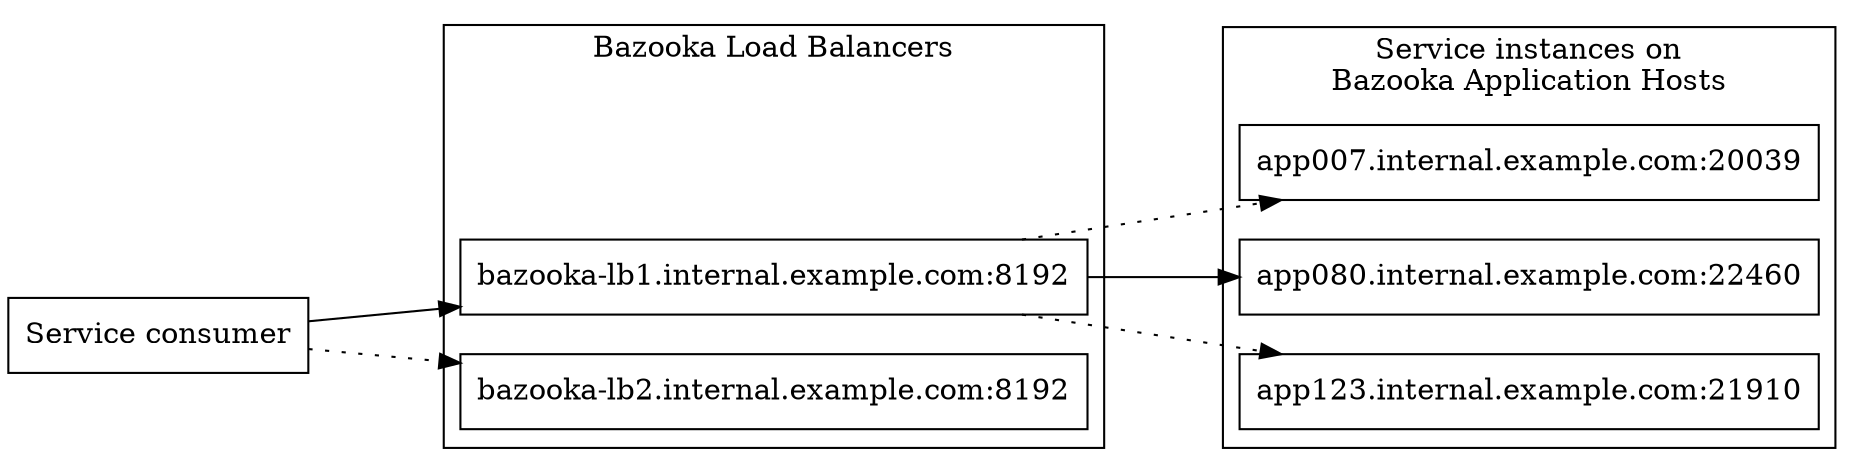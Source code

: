 digraph chain {
  rankdir=LR;
  node [shape=record];
  edge [minlen=2.5];

  consumer [label="Service consumer"];

  subgraph "clusterbazookalb" {
    label="Bazooka Load Balancers\n\n";
    //style=filled;
    //color=lightgrey;

    lb3 [style="invis"];
    lb1 [label="bazooka-lb1.internal.example.com:8192"];
    lb2 [label="bazooka-lb2.internal.example.com:8192"];
  }

  consumer -> lb1;
  consumer -> lb2 [style="dotted"];

  subgraph "clusterservices" {
    label="Service instances on\nBazooka Application Hosts";
    s1 [label="app007.internal.example.com:20039"];
    s2 [label="app080.internal.example.com:22460"];
    s3 [label="app123.internal.example.com:21910"];

    lb1 -> s1 [style="dotted"];
    lb1 -> s2 [];
    lb1 -> s3 [style="dotted"];
  }
}
